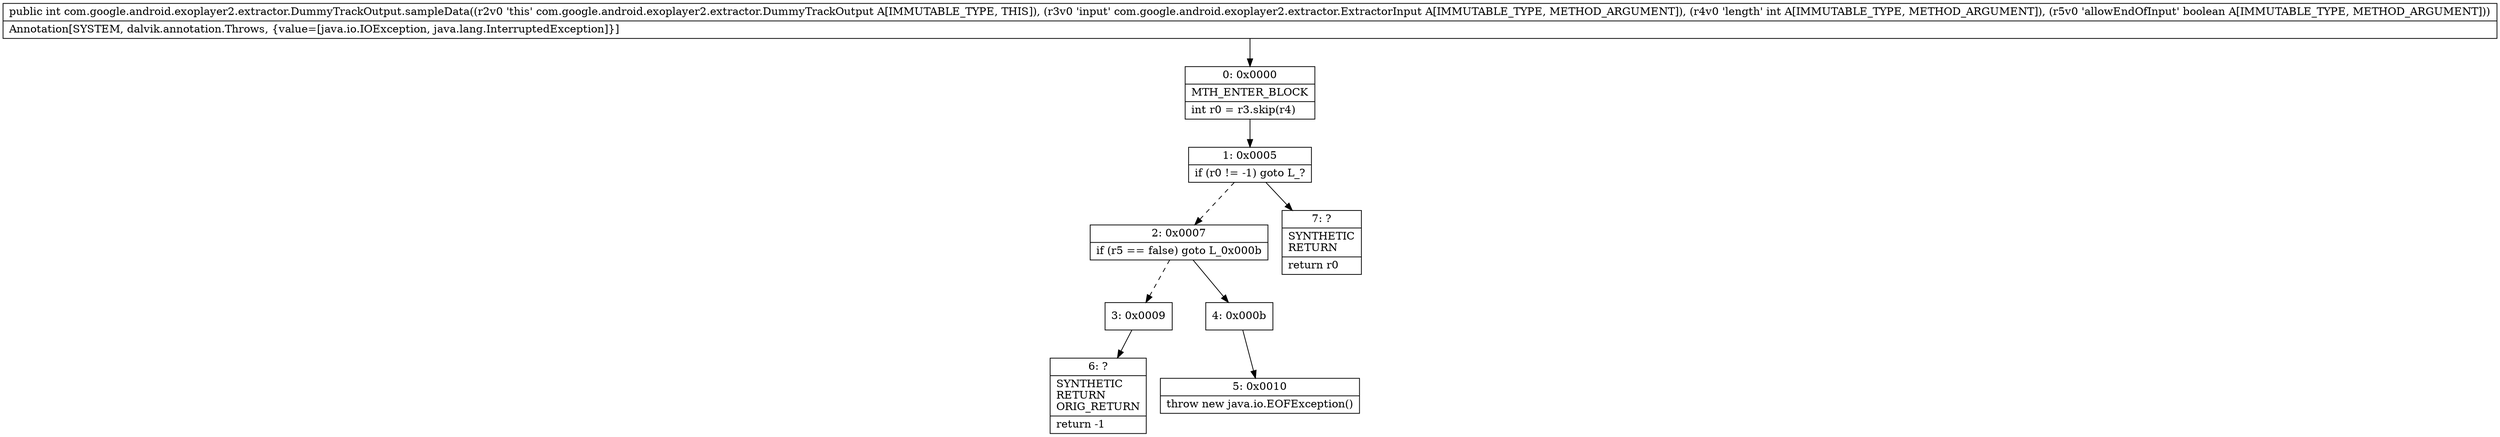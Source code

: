 digraph "CFG forcom.google.android.exoplayer2.extractor.DummyTrackOutput.sampleData(Lcom\/google\/android\/exoplayer2\/extractor\/ExtractorInput;IZ)I" {
Node_0 [shape=record,label="{0\:\ 0x0000|MTH_ENTER_BLOCK\l|int r0 = r3.skip(r4)\l}"];
Node_1 [shape=record,label="{1\:\ 0x0005|if (r0 != \-1) goto L_?\l}"];
Node_2 [shape=record,label="{2\:\ 0x0007|if (r5 == false) goto L_0x000b\l}"];
Node_3 [shape=record,label="{3\:\ 0x0009}"];
Node_4 [shape=record,label="{4\:\ 0x000b}"];
Node_5 [shape=record,label="{5\:\ 0x0010|throw new java.io.EOFException()\l}"];
Node_6 [shape=record,label="{6\:\ ?|SYNTHETIC\lRETURN\lORIG_RETURN\l|return \-1\l}"];
Node_7 [shape=record,label="{7\:\ ?|SYNTHETIC\lRETURN\l|return r0\l}"];
MethodNode[shape=record,label="{public int com.google.android.exoplayer2.extractor.DummyTrackOutput.sampleData((r2v0 'this' com.google.android.exoplayer2.extractor.DummyTrackOutput A[IMMUTABLE_TYPE, THIS]), (r3v0 'input' com.google.android.exoplayer2.extractor.ExtractorInput A[IMMUTABLE_TYPE, METHOD_ARGUMENT]), (r4v0 'length' int A[IMMUTABLE_TYPE, METHOD_ARGUMENT]), (r5v0 'allowEndOfInput' boolean A[IMMUTABLE_TYPE, METHOD_ARGUMENT]))  | Annotation[SYSTEM, dalvik.annotation.Throws, \{value=[java.io.IOException, java.lang.InterruptedException]\}]\l}"];
MethodNode -> Node_0;
Node_0 -> Node_1;
Node_1 -> Node_2[style=dashed];
Node_1 -> Node_7;
Node_2 -> Node_3[style=dashed];
Node_2 -> Node_4;
Node_3 -> Node_6;
Node_4 -> Node_5;
}

